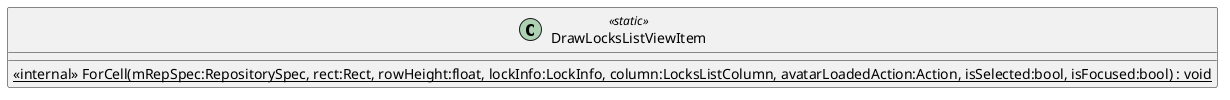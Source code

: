 @startuml
class DrawLocksListViewItem <<static>> {
    <<internal>> {static} ForCell(mRepSpec:RepositorySpec, rect:Rect, rowHeight:float, lockInfo:LockInfo, column:LocksListColumn, avatarLoadedAction:Action, isSelected:bool, isFocused:bool) : void
}
@enduml
